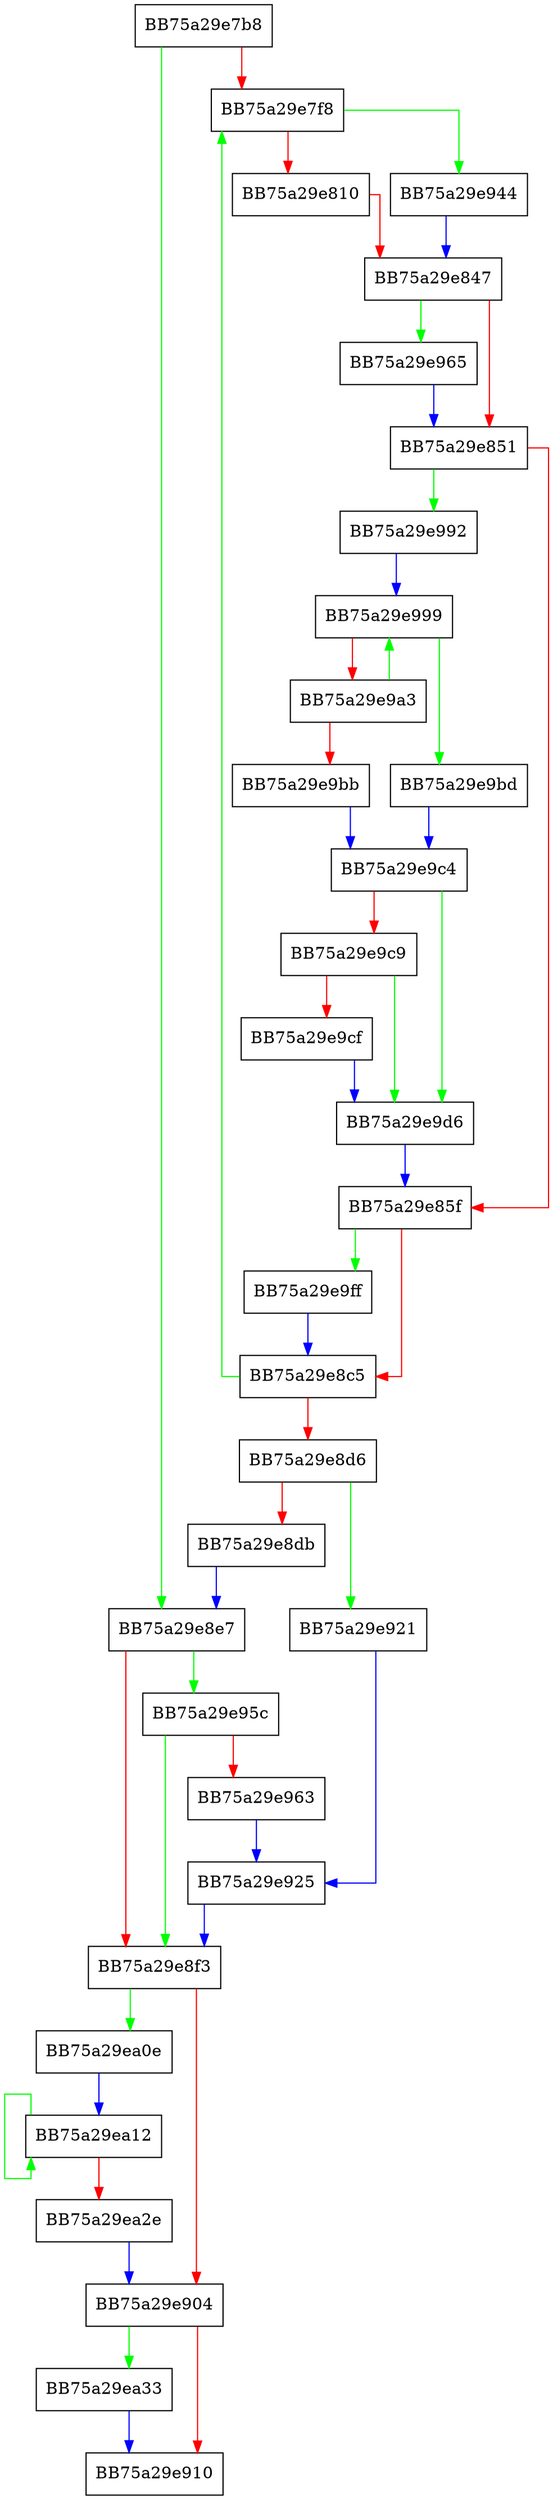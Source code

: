 digraph updateAccumulator {
  node [shape="box"];
  graph [splines=ortho];
  BB75a29e7b8 -> BB75a29e8e7 [color="green"];
  BB75a29e7b8 -> BB75a29e7f8 [color="red"];
  BB75a29e7f8 -> BB75a29e944 [color="green"];
  BB75a29e7f8 -> BB75a29e810 [color="red"];
  BB75a29e810 -> BB75a29e847 [color="red"];
  BB75a29e847 -> BB75a29e965 [color="green"];
  BB75a29e847 -> BB75a29e851 [color="red"];
  BB75a29e851 -> BB75a29e992 [color="green"];
  BB75a29e851 -> BB75a29e85f [color="red"];
  BB75a29e85f -> BB75a29e9ff [color="green"];
  BB75a29e85f -> BB75a29e8c5 [color="red"];
  BB75a29e8c5 -> BB75a29e7f8 [color="green"];
  BB75a29e8c5 -> BB75a29e8d6 [color="red"];
  BB75a29e8d6 -> BB75a29e921 [color="green"];
  BB75a29e8d6 -> BB75a29e8db [color="red"];
  BB75a29e8db -> BB75a29e8e7 [color="blue"];
  BB75a29e8e7 -> BB75a29e95c [color="green"];
  BB75a29e8e7 -> BB75a29e8f3 [color="red"];
  BB75a29e8f3 -> BB75a29ea0e [color="green"];
  BB75a29e8f3 -> BB75a29e904 [color="red"];
  BB75a29e904 -> BB75a29ea33 [color="green"];
  BB75a29e904 -> BB75a29e910 [color="red"];
  BB75a29e921 -> BB75a29e925 [color="blue"];
  BB75a29e925 -> BB75a29e8f3 [color="blue"];
  BB75a29e944 -> BB75a29e847 [color="blue"];
  BB75a29e95c -> BB75a29e8f3 [color="green"];
  BB75a29e95c -> BB75a29e963 [color="red"];
  BB75a29e963 -> BB75a29e925 [color="blue"];
  BB75a29e965 -> BB75a29e851 [color="blue"];
  BB75a29e992 -> BB75a29e999 [color="blue"];
  BB75a29e999 -> BB75a29e9bd [color="green"];
  BB75a29e999 -> BB75a29e9a3 [color="red"];
  BB75a29e9a3 -> BB75a29e999 [color="green"];
  BB75a29e9a3 -> BB75a29e9bb [color="red"];
  BB75a29e9bb -> BB75a29e9c4 [color="blue"];
  BB75a29e9bd -> BB75a29e9c4 [color="blue"];
  BB75a29e9c4 -> BB75a29e9d6 [color="green"];
  BB75a29e9c4 -> BB75a29e9c9 [color="red"];
  BB75a29e9c9 -> BB75a29e9d6 [color="green"];
  BB75a29e9c9 -> BB75a29e9cf [color="red"];
  BB75a29e9cf -> BB75a29e9d6 [color="blue"];
  BB75a29e9d6 -> BB75a29e85f [color="blue"];
  BB75a29e9ff -> BB75a29e8c5 [color="blue"];
  BB75a29ea0e -> BB75a29ea12 [color="blue"];
  BB75a29ea12 -> BB75a29ea12 [color="green"];
  BB75a29ea12 -> BB75a29ea2e [color="red"];
  BB75a29ea2e -> BB75a29e904 [color="blue"];
  BB75a29ea33 -> BB75a29e910 [color="blue"];
}